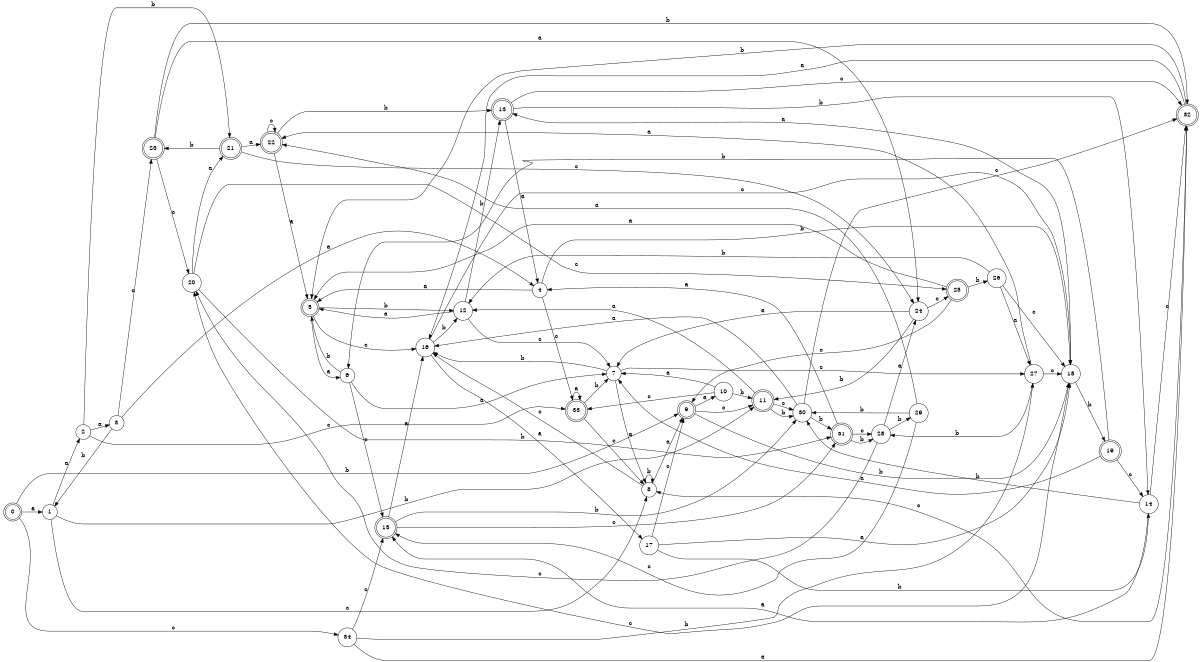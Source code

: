 digraph n28_1 {
__start0 [label="" shape="none"];

rankdir=LR;
size="8,5";

s0 [style="rounded,filled", color="black", fillcolor="white" shape="doublecircle", label="0"];
s1 [style="filled", color="black", fillcolor="white" shape="circle", label="1"];
s2 [style="filled", color="black", fillcolor="white" shape="circle", label="2"];
s3 [style="filled", color="black", fillcolor="white" shape="circle", label="3"];
s4 [style="filled", color="black", fillcolor="white" shape="circle", label="4"];
s5 [style="rounded,filled", color="black", fillcolor="white" shape="doublecircle", label="5"];
s6 [style="filled", color="black", fillcolor="white" shape="circle", label="6"];
s7 [style="filled", color="black", fillcolor="white" shape="circle", label="7"];
s8 [style="filled", color="black", fillcolor="white" shape="circle", label="8"];
s9 [style="rounded,filled", color="black", fillcolor="white" shape="doublecircle", label="9"];
s10 [style="filled", color="black", fillcolor="white" shape="circle", label="10"];
s11 [style="rounded,filled", color="black", fillcolor="white" shape="doublecircle", label="11"];
s12 [style="filled", color="black", fillcolor="white" shape="circle", label="12"];
s13 [style="rounded,filled", color="black", fillcolor="white" shape="doublecircle", label="13"];
s14 [style="filled", color="black", fillcolor="white" shape="circle", label="14"];
s15 [style="rounded,filled", color="black", fillcolor="white" shape="doublecircle", label="15"];
s16 [style="filled", color="black", fillcolor="white" shape="circle", label="16"];
s17 [style="filled", color="black", fillcolor="white" shape="circle", label="17"];
s18 [style="filled", color="black", fillcolor="white" shape="circle", label="18"];
s19 [style="rounded,filled", color="black", fillcolor="white" shape="doublecircle", label="19"];
s20 [style="filled", color="black", fillcolor="white" shape="circle", label="20"];
s21 [style="rounded,filled", color="black", fillcolor="white" shape="doublecircle", label="21"];
s22 [style="rounded,filled", color="black", fillcolor="white" shape="doublecircle", label="22"];
s23 [style="rounded,filled", color="black", fillcolor="white" shape="doublecircle", label="23"];
s24 [style="filled", color="black", fillcolor="white" shape="circle", label="24"];
s25 [style="rounded,filled", color="black", fillcolor="white" shape="doublecircle", label="25"];
s26 [style="filled", color="black", fillcolor="white" shape="circle", label="26"];
s27 [style="filled", color="black", fillcolor="white" shape="circle", label="27"];
s28 [style="filled", color="black", fillcolor="white" shape="circle", label="28"];
s29 [style="filled", color="black", fillcolor="white" shape="circle", label="29"];
s30 [style="filled", color="black", fillcolor="white" shape="circle", label="30"];
s31 [style="rounded,filled", color="black", fillcolor="white" shape="doublecircle", label="31"];
s32 [style="rounded,filled", color="black", fillcolor="white" shape="doublecircle", label="32"];
s33 [style="rounded,filled", color="black", fillcolor="white" shape="doublecircle", label="33"];
s34 [style="filled", color="black", fillcolor="white" shape="circle", label="34"];
s0 -> s1 [label="a"];
s0 -> s9 [label="b"];
s0 -> s34 [label="c"];
s1 -> s2 [label="a"];
s1 -> s11 [label="b"];
s1 -> s8 [label="c"];
s2 -> s3 [label="a"];
s2 -> s21 [label="b"];
s2 -> s33 [label="c"];
s3 -> s4 [label="a"];
s3 -> s1 [label="b"];
s3 -> s23 [label="c"];
s4 -> s5 [label="a"];
s4 -> s18 [label="b"];
s4 -> s33 [label="c"];
s5 -> s6 [label="a"];
s5 -> s12 [label="b"];
s5 -> s16 [label="c"];
s6 -> s7 [label="a"];
s6 -> s5 [label="b"];
s6 -> s15 [label="c"];
s7 -> s8 [label="a"];
s7 -> s16 [label="b"];
s7 -> s27 [label="c"];
s8 -> s9 [label="a"];
s8 -> s8 [label="b"];
s8 -> s16 [label="c"];
s9 -> s10 [label="a"];
s9 -> s18 [label="b"];
s9 -> s11 [label="c"];
s10 -> s7 [label="a"];
s10 -> s11 [label="b"];
s10 -> s33 [label="c"];
s11 -> s12 [label="a"];
s11 -> s30 [label="b"];
s11 -> s30 [label="c"];
s12 -> s5 [label="a"];
s12 -> s13 [label="b"];
s12 -> s7 [label="c"];
s13 -> s4 [label="a"];
s13 -> s14 [label="b"];
s13 -> s32 [label="c"];
s14 -> s15 [label="a"];
s14 -> s30 [label="b"];
s14 -> s32 [label="c"];
s15 -> s16 [label="a"];
s15 -> s30 [label="b"];
s15 -> s31 [label="c"];
s16 -> s17 [label="a"];
s16 -> s12 [label="b"];
s16 -> s18 [label="c"];
s17 -> s18 [label="a"];
s17 -> s14 [label="b"];
s17 -> s9 [label="c"];
s18 -> s13 [label="a"];
s18 -> s19 [label="b"];
s18 -> s20 [label="c"];
s19 -> s7 [label="a"];
s19 -> s6 [label="b"];
s19 -> s14 [label="c"];
s20 -> s21 [label="a"];
s20 -> s31 [label="b"];
s20 -> s25 [label="c"];
s21 -> s22 [label="a"];
s21 -> s23 [label="b"];
s21 -> s24 [label="c"];
s22 -> s5 [label="a"];
s22 -> s13 [label="b"];
s22 -> s22 [label="c"];
s23 -> s24 [label="a"];
s23 -> s32 [label="b"];
s23 -> s20 [label="c"];
s24 -> s7 [label="a"];
s24 -> s11 [label="b"];
s24 -> s25 [label="c"];
s25 -> s5 [label="a"];
s25 -> s26 [label="b"];
s25 -> s9 [label="c"];
s26 -> s27 [label="a"];
s26 -> s12 [label="b"];
s26 -> s18 [label="c"];
s27 -> s22 [label="a"];
s27 -> s28 [label="b"];
s27 -> s18 [label="c"];
s28 -> s24 [label="a"];
s28 -> s29 [label="b"];
s28 -> s20 [label="c"];
s29 -> s22 [label="a"];
s29 -> s30 [label="b"];
s29 -> s15 [label="c"];
s30 -> s16 [label="a"];
s30 -> s31 [label="b"];
s30 -> s32 [label="c"];
s31 -> s4 [label="a"];
s31 -> s28 [label="b"];
s31 -> s28 [label="c"];
s32 -> s16 [label="a"];
s32 -> s5 [label="b"];
s32 -> s8 [label="c"];
s33 -> s33 [label="a"];
s33 -> s7 [label="b"];
s33 -> s8 [label="c"];
s34 -> s32 [label="a"];
s34 -> s27 [label="b"];
s34 -> s15 [label="c"];

}
